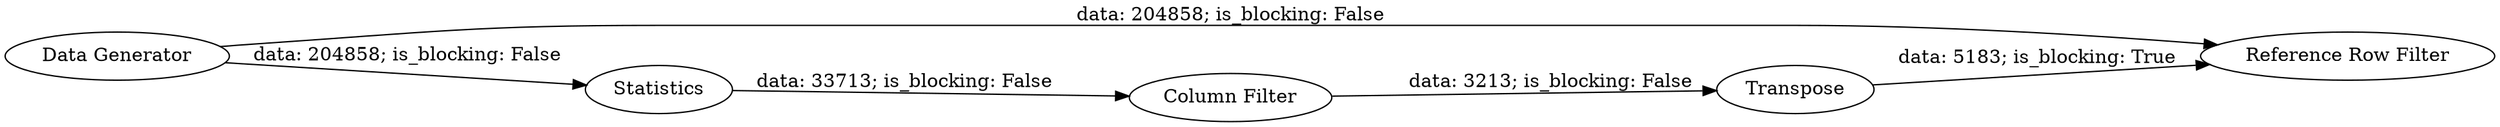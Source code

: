 digraph {
	"-2570925517484984714_5" [label=Transpose]
	"-2570925517484984714_3" [label="Reference Row Filter"]
	"-2570925517484984714_2" [label=Statistics]
	"-2570925517484984714_1" [label="Data Generator"]
	"-2570925517484984714_4" [label="Column Filter"]
	"-2570925517484984714_1" -> "-2570925517484984714_2" [label="data: 204858; is_blocking: False"]
	"-2570925517484984714_5" -> "-2570925517484984714_3" [label="data: 5183; is_blocking: True"]
	"-2570925517484984714_1" -> "-2570925517484984714_3" [label="data: 204858; is_blocking: False"]
	"-2570925517484984714_4" -> "-2570925517484984714_5" [label="data: 3213; is_blocking: False"]
	"-2570925517484984714_2" -> "-2570925517484984714_4" [label="data: 33713; is_blocking: False"]
	rankdir=LR
}
